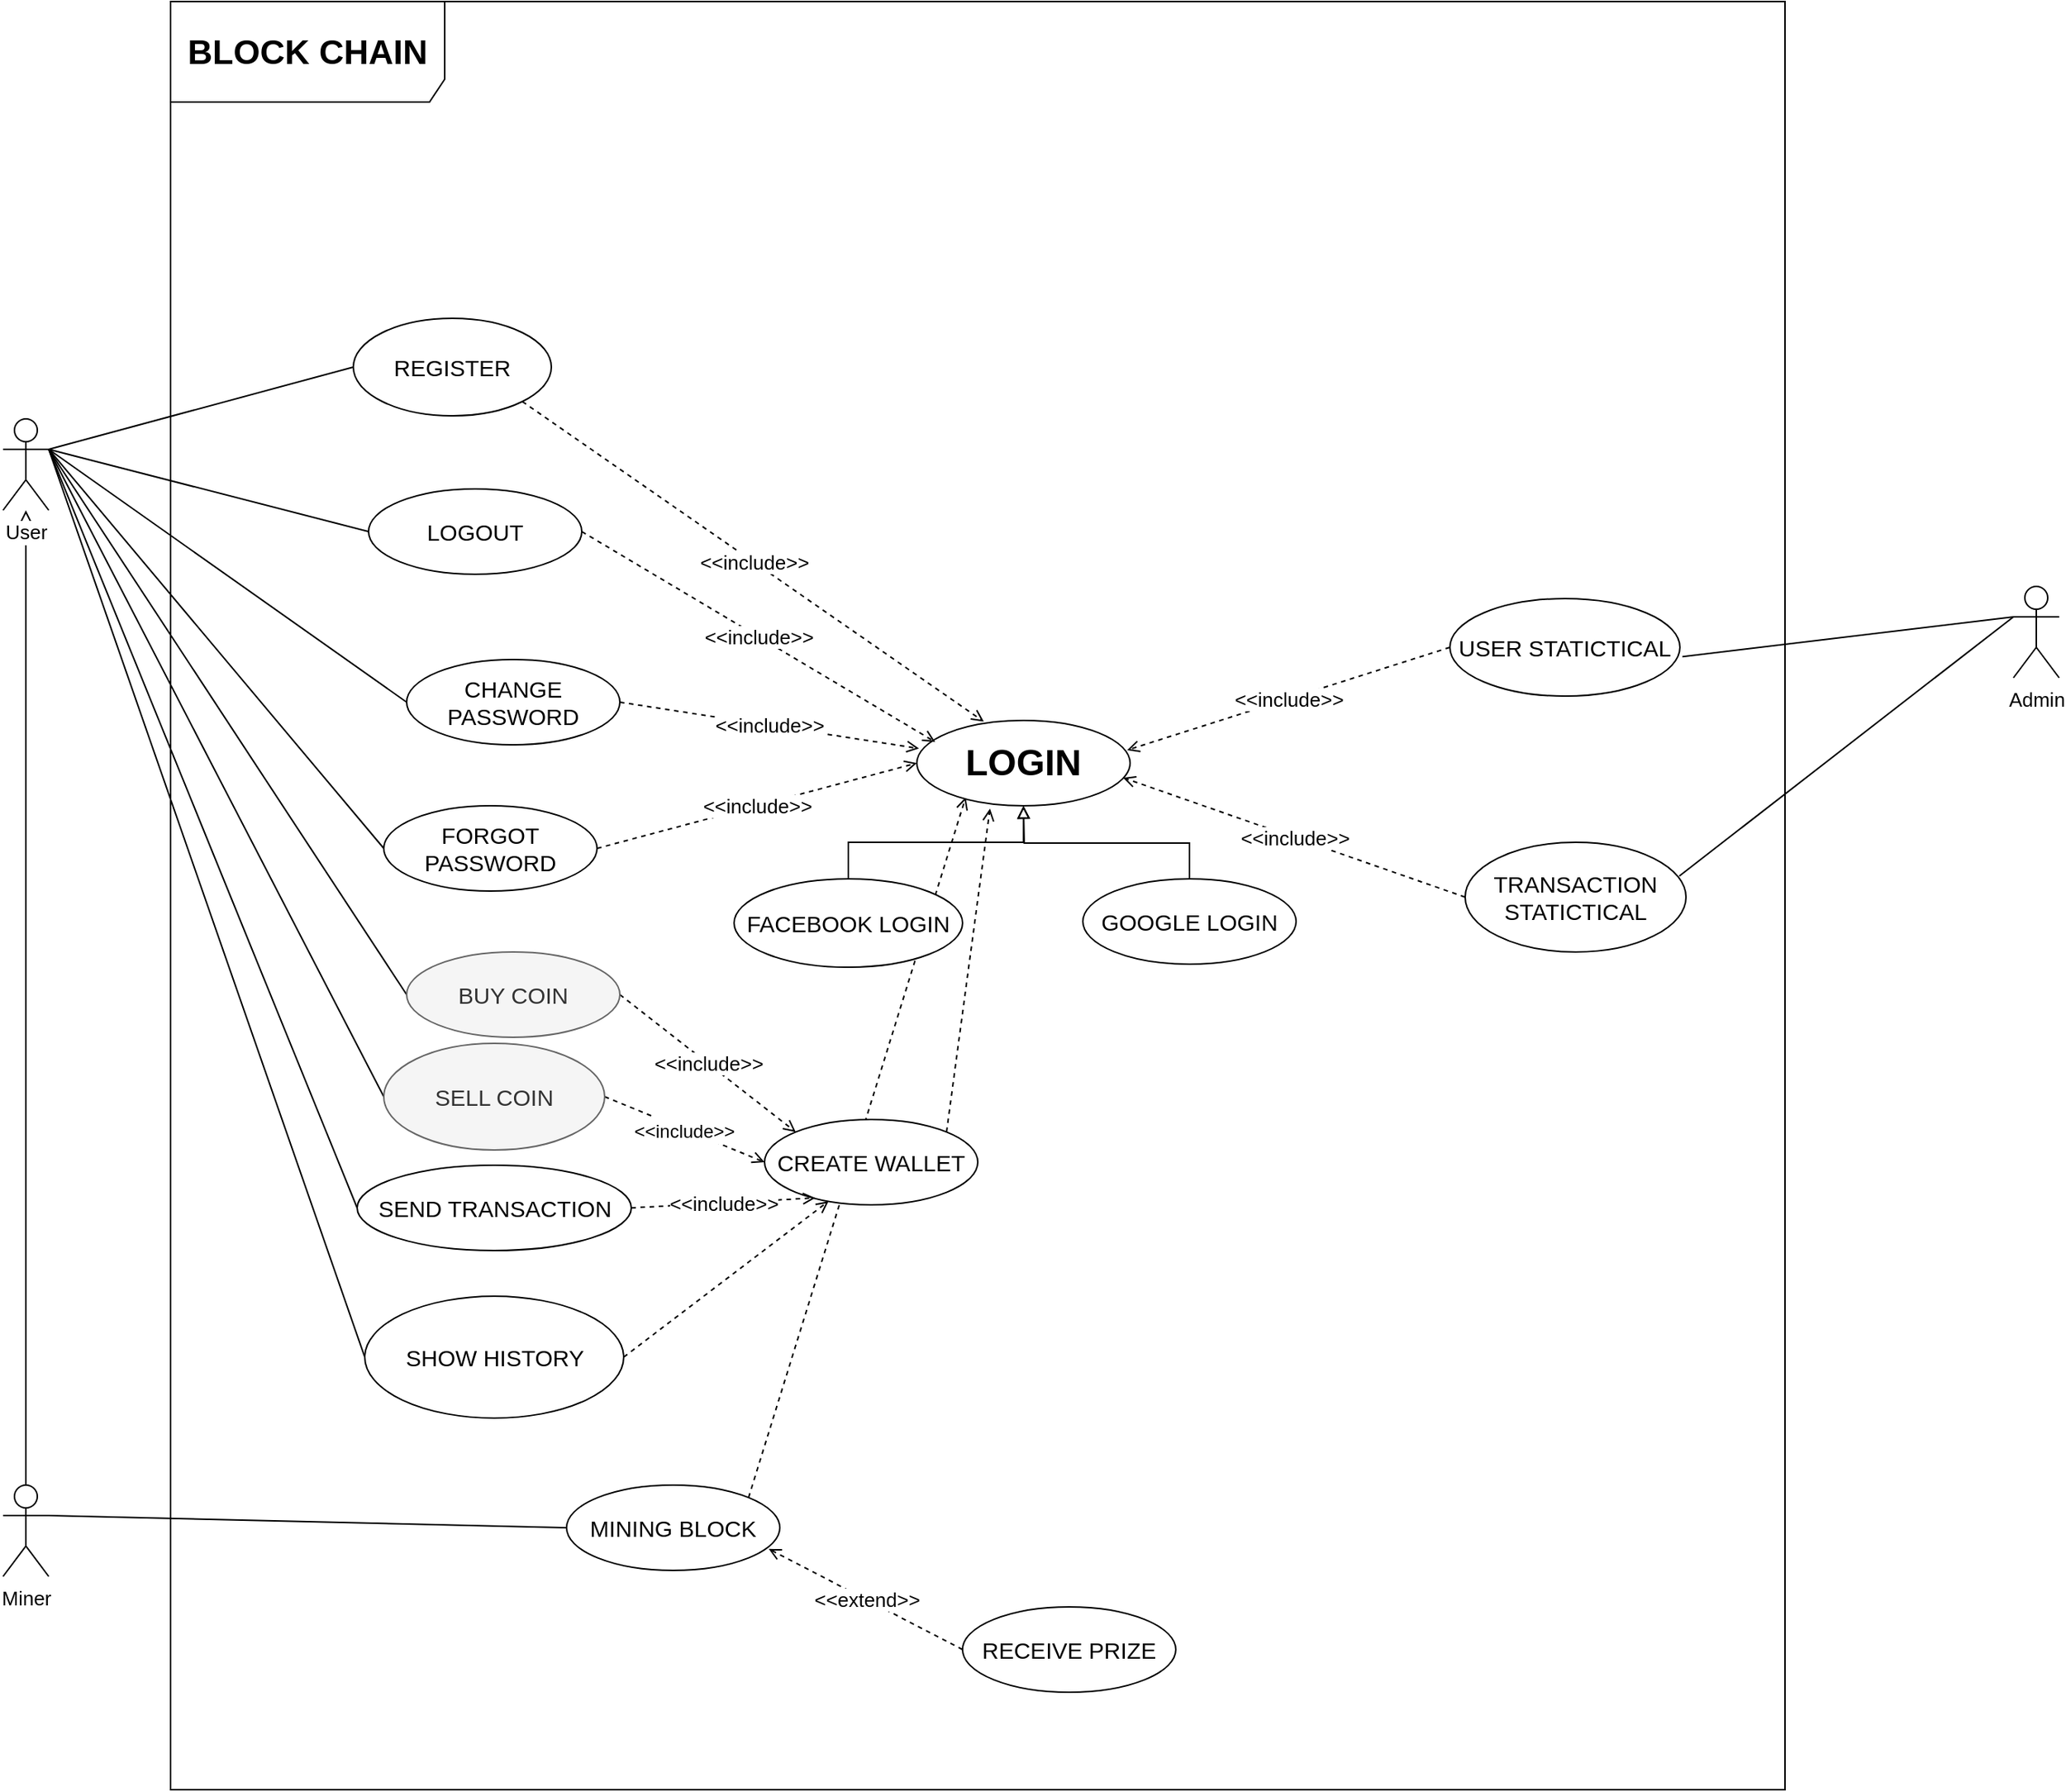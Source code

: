 <mxfile version="12.9.3" type="device"><diagram name="Usecase Diagram" id="e7e014a7-5840-1c2e-5031-d8a46d1fe8dd"><mxGraphModel dx="1920" dy="2031" grid="1" gridSize="10" guides="1" tooltips="1" connect="1" arrows="1" fold="1" page="1" pageScale="1" pageWidth="1169" pageHeight="826" background="#ffffff" math="0" shadow="0"><root><mxCell id="0"/><mxCell id="1" parent="0"/><mxCell id="eGgXoTbHH33ZuK2ZyImY-64" style="rounded=0;orthogonalLoop=1;jettySize=auto;html=1;exitX=1;exitY=0.333;exitDx=0;exitDy=0;exitPerimeter=0;entryX=0;entryY=0.5;entryDx=0;entryDy=0;endArrow=none;endFill=0;fontSize=15;" parent="1" source="eGgXoTbHH33ZuK2ZyImY-41" target="eGgXoTbHH33ZuK2ZyImY-50" edge="1"><mxGeometry relative="1" as="geometry"/></mxCell><mxCell id="eGgXoTbHH33ZuK2ZyImY-65" style="edgeStyle=none;rounded=0;orthogonalLoop=1;jettySize=auto;html=1;exitX=1;exitY=0.333;exitDx=0;exitDy=0;exitPerimeter=0;entryX=0;entryY=0.5;entryDx=0;entryDy=0;endArrow=none;endFill=0;fontSize=15;" parent="1" source="eGgXoTbHH33ZuK2ZyImY-41" target="eGgXoTbHH33ZuK2ZyImY-51" edge="1"><mxGeometry relative="1" as="geometry"/></mxCell><mxCell id="eGgXoTbHH33ZuK2ZyImY-66" style="edgeStyle=none;rounded=0;orthogonalLoop=1;jettySize=auto;html=1;exitX=1;exitY=0.333;exitDx=0;exitDy=0;exitPerimeter=0;entryX=0;entryY=0.5;entryDx=0;entryDy=0;endArrow=none;endFill=0;fontSize=15;" parent="1" source="eGgXoTbHH33ZuK2ZyImY-41" target="eGgXoTbHH33ZuK2ZyImY-52" edge="1"><mxGeometry relative="1" as="geometry"/></mxCell><mxCell id="eGgXoTbHH33ZuK2ZyImY-67" style="edgeStyle=none;rounded=0;orthogonalLoop=1;jettySize=auto;html=1;exitX=1;exitY=0.333;exitDx=0;exitDy=0;exitPerimeter=0;entryX=0;entryY=0.5;entryDx=0;entryDy=0;endArrow=none;endFill=0;fontSize=15;" parent="1" source="eGgXoTbHH33ZuK2ZyImY-41" target="eGgXoTbHH33ZuK2ZyImY-53" edge="1"><mxGeometry relative="1" as="geometry"/></mxCell><mxCell id="eGgXoTbHH33ZuK2ZyImY-71" style="edgeStyle=none;rounded=0;orthogonalLoop=1;jettySize=auto;html=1;exitX=1;exitY=0.333;exitDx=0;exitDy=0;exitPerimeter=0;entryX=0;entryY=0.5;entryDx=0;entryDy=0;endArrow=none;endFill=0;fontSize=15;" parent="1" source="eGgXoTbHH33ZuK2ZyImY-41" target="eGgXoTbHH33ZuK2ZyImY-56" edge="1"><mxGeometry relative="1" as="geometry"/></mxCell><mxCell id="eGgXoTbHH33ZuK2ZyImY-85" style="edgeStyle=none;rounded=0;orthogonalLoop=1;jettySize=auto;html=1;exitX=1;exitY=0.333;exitDx=0;exitDy=0;exitPerimeter=0;entryX=0;entryY=0.5;entryDx=0;entryDy=0;startArrow=none;startFill=0;endArrow=none;endFill=0;fontSize=15;" parent="1" source="eGgXoTbHH33ZuK2ZyImY-41" target="eGgXoTbHH33ZuK2ZyImY-55" edge="1"><mxGeometry relative="1" as="geometry"/></mxCell><mxCell id="eGgXoTbHH33ZuK2ZyImY-86" style="edgeStyle=none;rounded=0;orthogonalLoop=1;jettySize=auto;html=1;entryX=0.5;entryY=0;entryDx=0;entryDy=0;entryPerimeter=0;startArrow=block;startFill=0;endArrow=none;endFill=0;fontSize=15;" parent="1" source="eGgXoTbHH33ZuK2ZyImY-41" target="eGgXoTbHH33ZuK2ZyImY-45" edge="1"><mxGeometry relative="1" as="geometry"><mxPoint x="100" y="330" as="sourcePoint"/></mxGeometry></mxCell><mxCell id="8vh9MfGOUoLX1QKdBsQx-3" style="rounded=0;orthogonalLoop=1;jettySize=auto;html=1;exitX=1;exitY=0.333;exitDx=0;exitDy=0;exitPerimeter=0;entryX=0;entryY=0.5;entryDx=0;entryDy=0;endArrow=none;endFill=0;fontSize=15;" edge="1" parent="1" source="eGgXoTbHH33ZuK2ZyImY-41" target="8vh9MfGOUoLX1QKdBsQx-2"><mxGeometry relative="1" as="geometry"/></mxCell><mxCell id="8vh9MfGOUoLX1QKdBsQx-6" style="edgeStyle=none;rounded=0;orthogonalLoop=1;jettySize=auto;html=1;exitX=1;exitY=0.333;exitDx=0;exitDy=0;exitPerimeter=0;entryX=0;entryY=0.5;entryDx=0;entryDy=0;endArrow=none;endFill=0;fontSize=15;" edge="1" parent="1" source="eGgXoTbHH33ZuK2ZyImY-41" target="8vh9MfGOUoLX1QKdBsQx-5"><mxGeometry relative="1" as="geometry"/></mxCell><mxCell id="eGgXoTbHH33ZuK2ZyImY-41" value="User" style="shape=umlActor;verticalLabelPosition=bottom;labelBackgroundColor=#ffffff;verticalAlign=top;html=1;fontSize=13;" parent="1" vertex="1"><mxGeometry x="180" y="170" width="30" height="60" as="geometry"/></mxCell><mxCell id="eGgXoTbHH33ZuK2ZyImY-69" style="edgeStyle=none;rounded=0;orthogonalLoop=1;jettySize=auto;html=1;exitX=1;exitY=0.333;exitDx=0;exitDy=0;exitPerimeter=0;entryX=0;entryY=0.5;entryDx=0;entryDy=0;endArrow=none;endFill=0;fontSize=15;" parent="1" source="eGgXoTbHH33ZuK2ZyImY-45" target="eGgXoTbHH33ZuK2ZyImY-57" edge="1"><mxGeometry relative="1" as="geometry"/></mxCell><mxCell id="eGgXoTbHH33ZuK2ZyImY-45" value="Miner" style="shape=umlActor;verticalLabelPosition=bottom;labelBackgroundColor=#ffffff;verticalAlign=top;html=1;fontSize=13;" parent="1" vertex="1"><mxGeometry x="180" y="870" width="30" height="60" as="geometry"/></mxCell><mxCell id="eGgXoTbHH33ZuK2ZyImY-101" style="edgeStyle=none;rounded=0;orthogonalLoop=1;jettySize=auto;html=1;exitX=0;exitY=0.333;exitDx=0;exitDy=0;exitPerimeter=0;entryX=1.011;entryY=0.596;entryDx=0;entryDy=0;entryPerimeter=0;startArrow=none;startFill=0;endArrow=none;endFill=0;strokeWidth=1;fontSize=15;" parent="1" source="eGgXoTbHH33ZuK2ZyImY-46" target="eGgXoTbHH33ZuK2ZyImY-59" edge="1"><mxGeometry relative="1" as="geometry"/></mxCell><mxCell id="eGgXoTbHH33ZuK2ZyImY-102" style="edgeStyle=none;rounded=0;orthogonalLoop=1;jettySize=auto;html=1;exitX=0;exitY=0.333;exitDx=0;exitDy=0;exitPerimeter=0;entryX=0.97;entryY=0.307;entryDx=0;entryDy=0;entryPerimeter=0;startArrow=none;startFill=0;endArrow=none;endFill=0;strokeWidth=1;fontSize=15;" parent="1" source="eGgXoTbHH33ZuK2ZyImY-46" target="eGgXoTbHH33ZuK2ZyImY-60" edge="1"><mxGeometry relative="1" as="geometry"/></mxCell><mxCell id="eGgXoTbHH33ZuK2ZyImY-46" value="Admin" style="shape=umlActor;verticalLabelPosition=bottom;labelBackgroundColor=#ffffff;verticalAlign=top;html=1;fontSize=13;" parent="1" vertex="1"><mxGeometry x="1500" y="280" width="30" height="60" as="geometry"/></mxCell><mxCell id="eGgXoTbHH33ZuK2ZyImY-106" value="" style="group" parent="1" vertex="1" connectable="0"><mxGeometry x="290" y="-80" width="1060" height="1150" as="geometry"/></mxCell><mxCell id="eGgXoTbHH33ZuK2ZyImY-105" value="&lt;h2&gt;BLOCK CHAIN&lt;/h2&gt;" style="shape=umlFrame;whiteSpace=wrap;html=1;fontSize=15;width=180;height=66;" parent="eGgXoTbHH33ZuK2ZyImY-106" vertex="1"><mxGeometry y="-24" width="1060" height="1174" as="geometry"/></mxCell><mxCell id="8vh9MfGOUoLX1QKdBsQx-4" value="&lt;font style=&quot;font-size: 12px&quot;&gt;&amp;lt;&amp;lt;include&amp;gt;&amp;gt;&lt;/font&gt;" style="edgeStyle=none;rounded=0;orthogonalLoop=1;jettySize=auto;html=1;exitX=1;exitY=0.5;exitDx=0;exitDy=0;entryX=0;entryY=0.5;entryDx=0;entryDy=0;endArrow=open;endFill=0;fontSize=15;dashed=1;" edge="1" parent="eGgXoTbHH33ZuK2ZyImY-106" source="8vh9MfGOUoLX1QKdBsQx-2" target="eGgXoTbHH33ZuK2ZyImY-54"><mxGeometry relative="1" as="geometry"/></mxCell><mxCell id="eGgXoTbHH33ZuK2ZyImY-99" style="edgeStyle=none;rounded=0;orthogonalLoop=1;jettySize=auto;html=1;exitX=1;exitY=0;exitDx=0;exitDy=0;entryX=0.343;entryY=1.033;entryDx=0;entryDy=0;entryPerimeter=0;startArrow=none;startFill=0;endArrow=open;endFill=0;strokeWidth=1;fontSize=15;dashed=1;" parent="eGgXoTbHH33ZuK2ZyImY-106" source="eGgXoTbHH33ZuK2ZyImY-54" target="eGgXoTbHH33ZuK2ZyImY-47" edge="1"><mxGeometry relative="1" as="geometry"/></mxCell><mxCell id="eGgXoTbHH33ZuK2ZyImY-100" style="edgeStyle=none;rounded=0;orthogonalLoop=1;jettySize=auto;html=1;exitX=1;exitY=0;exitDx=0;exitDy=0;entryX=0.229;entryY=0.9;entryDx=0;entryDy=0;entryPerimeter=0;startArrow=none;startFill=0;endArrow=open;endFill=0;strokeWidth=1;fontSize=15;dashed=1;" parent="eGgXoTbHH33ZuK2ZyImY-106" source="eGgXoTbHH33ZuK2ZyImY-57" target="eGgXoTbHH33ZuK2ZyImY-47" edge="1"><mxGeometry relative="1" as="geometry"/></mxCell><mxCell id="eGgXoTbHH33ZuK2ZyImY-47" value="&lt;h1&gt;&lt;b&gt;LOGIN&lt;/b&gt;&lt;/h1&gt;" style="ellipse;whiteSpace=wrap;html=1;" parent="eGgXoTbHH33ZuK2ZyImY-106" vertex="1"><mxGeometry x="490" y="448" width="140" height="56" as="geometry"/></mxCell><mxCell id="eGgXoTbHH33ZuK2ZyImY-94" value="&amp;lt;&amp;lt;include&amp;gt;&amp;gt;" style="edgeStyle=none;rounded=0;orthogonalLoop=1;jettySize=auto;html=1;exitX=1;exitY=1;exitDx=0;exitDy=0;entryX=0.314;entryY=0.014;entryDx=0;entryDy=0;entryPerimeter=0;startArrow=none;startFill=0;endArrow=open;endFill=0;strokeWidth=1;fontSize=13;dashed=1;" parent="eGgXoTbHH33ZuK2ZyImY-106" source="eGgXoTbHH33ZuK2ZyImY-50" target="eGgXoTbHH33ZuK2ZyImY-47" edge="1"><mxGeometry relative="1" as="geometry"/></mxCell><mxCell id="eGgXoTbHH33ZuK2ZyImY-50" value="REGISTER" style="ellipse;whiteSpace=wrap;html=1;fontSize=15;" parent="eGgXoTbHH33ZuK2ZyImY-106" vertex="1"><mxGeometry x="120" y="184.0" width="130" height="64.0" as="geometry"/></mxCell><mxCell id="eGgXoTbHH33ZuK2ZyImY-95" value="&amp;lt;&amp;lt;include&amp;gt;&amp;gt;" style="edgeStyle=none;rounded=0;orthogonalLoop=1;jettySize=auto;html=1;exitX=1;exitY=0.5;exitDx=0;exitDy=0;entryX=0.086;entryY=0.252;entryDx=0;entryDy=0;entryPerimeter=0;startArrow=none;startFill=0;endArrow=open;endFill=0;strokeWidth=1;fontSize=13;dashed=1;" parent="eGgXoTbHH33ZuK2ZyImY-106" source="eGgXoTbHH33ZuK2ZyImY-51" target="eGgXoTbHH33ZuK2ZyImY-47" edge="1"><mxGeometry relative="1" as="geometry"/></mxCell><mxCell id="eGgXoTbHH33ZuK2ZyImY-51" value="LOGOUT" style="ellipse;whiteSpace=wrap;html=1;fontSize=15;" parent="eGgXoTbHH33ZuK2ZyImY-106" vertex="1"><mxGeometry x="130" y="296.0" width="140" height="56" as="geometry"/></mxCell><mxCell id="eGgXoTbHH33ZuK2ZyImY-96" value="&amp;lt;&amp;lt;include&amp;gt;&amp;gt;" style="edgeStyle=none;rounded=0;orthogonalLoop=1;jettySize=auto;html=1;exitX=1;exitY=0.5;exitDx=0;exitDy=0;entryX=0.01;entryY=0.329;entryDx=0;entryDy=0;entryPerimeter=0;startArrow=none;startFill=0;endArrow=open;endFill=0;strokeWidth=1;fontSize=13;dashed=1;" parent="eGgXoTbHH33ZuK2ZyImY-106" source="eGgXoTbHH33ZuK2ZyImY-52" target="eGgXoTbHH33ZuK2ZyImY-47" edge="1"><mxGeometry relative="1" as="geometry"/></mxCell><mxCell id="eGgXoTbHH33ZuK2ZyImY-52" value="CHANGE PASSWORD" style="ellipse;whiteSpace=wrap;html=1;fontSize=15;" parent="eGgXoTbHH33ZuK2ZyImY-106" vertex="1"><mxGeometry x="155" y="408.0" width="140" height="56" as="geometry"/></mxCell><mxCell id="eGgXoTbHH33ZuK2ZyImY-97" value="&amp;lt;&amp;lt;include&amp;gt;&amp;gt;" style="edgeStyle=none;rounded=0;orthogonalLoop=1;jettySize=auto;html=1;exitX=1;exitY=0.5;exitDx=0;exitDy=0;entryX=0;entryY=0.5;entryDx=0;entryDy=0;startArrow=none;startFill=0;endArrow=open;endFill=0;strokeWidth=1;fontSize=13;dashed=1;" parent="eGgXoTbHH33ZuK2ZyImY-106" source="eGgXoTbHH33ZuK2ZyImY-53" target="eGgXoTbHH33ZuK2ZyImY-47" edge="1"><mxGeometry relative="1" as="geometry"/></mxCell><mxCell id="eGgXoTbHH33ZuK2ZyImY-53" value="FORGOT PASSWORD" style="ellipse;whiteSpace=wrap;html=1;fontSize=15;" parent="eGgXoTbHH33ZuK2ZyImY-106" vertex="1"><mxGeometry x="140" y="504.0" width="140" height="56" as="geometry"/></mxCell><mxCell id="eGgXoTbHH33ZuK2ZyImY-54" value="CREATE WALLET" style="ellipse;whiteSpace=wrap;html=1;fontSize=15;" parent="eGgXoTbHH33ZuK2ZyImY-106" vertex="1"><mxGeometry x="390" y="710.0" width="140" height="56" as="geometry"/></mxCell><mxCell id="eGgXoTbHH33ZuK2ZyImY-75" value="&amp;lt;&amp;lt;include&amp;gt;&amp;gt;" style="edgeStyle=none;rounded=0;orthogonalLoop=1;jettySize=auto;html=1;exitX=1;exitY=0.5;exitDx=0;exitDy=0;entryX=0.238;entryY=0.919;entryDx=0;entryDy=0;entryPerimeter=0;startArrow=none;startFill=0;endArrow=open;endFill=0;fontSize=13;dashed=1;strokeWidth=1;" parent="eGgXoTbHH33ZuK2ZyImY-106" source="eGgXoTbHH33ZuK2ZyImY-55" target="eGgXoTbHH33ZuK2ZyImY-54" edge="1"><mxGeometry relative="1" as="geometry"/></mxCell><mxCell id="eGgXoTbHH33ZuK2ZyImY-55" value="SEND TRANSACTION" style="ellipse;whiteSpace=wrap;html=1;fontSize=15;" parent="eGgXoTbHH33ZuK2ZyImY-106" vertex="1"><mxGeometry x="122.5" y="740.0" width="180" height="56" as="geometry"/></mxCell><mxCell id="eGgXoTbHH33ZuK2ZyImY-72" value="&amp;lt;&amp;lt;include&amp;gt;&amp;gt;" style="edgeStyle=none;rounded=0;orthogonalLoop=1;jettySize=auto;html=1;exitX=1;exitY=0.5;exitDx=0;exitDy=0;entryX=0;entryY=0;entryDx=0;entryDy=0;endArrow=open;endFill=0;fontSize=13;dashed=1;" parent="eGgXoTbHH33ZuK2ZyImY-106" source="eGgXoTbHH33ZuK2ZyImY-56" target="eGgXoTbHH33ZuK2ZyImY-54" edge="1"><mxGeometry relative="1" as="geometry"/></mxCell><mxCell id="eGgXoTbHH33ZuK2ZyImY-56" value="BUY COIN" style="ellipse;whiteSpace=wrap;html=1;fontSize=15;fillColor=#f5f5f5;strokeColor=#666666;fontColor=#333333;" parent="eGgXoTbHH33ZuK2ZyImY-106" vertex="1"><mxGeometry x="155" y="600" width="140" height="56" as="geometry"/></mxCell><mxCell id="eGgXoTbHH33ZuK2ZyImY-57" value="MINING BLOCK" style="ellipse;whiteSpace=wrap;html=1;fontSize=15;" parent="eGgXoTbHH33ZuK2ZyImY-106" vertex="1"><mxGeometry x="260" y="950.0" width="140" height="56" as="geometry"/></mxCell><mxCell id="eGgXoTbHH33ZuK2ZyImY-80" value="&lt;font style=&quot;font-size: 13px;&quot;&gt;&amp;lt;&amp;lt;extend&amp;gt;&amp;gt;&lt;/font&gt;" style="edgeStyle=none;rounded=0;orthogonalLoop=1;jettySize=auto;html=1;exitX=0;exitY=0.5;exitDx=0;exitDy=0;entryX=0.948;entryY=0.748;entryDx=0;entryDy=0;entryPerimeter=0;startArrow=none;startFill=0;endArrow=open;endFill=0;fontSize=13;dashed=1;" parent="eGgXoTbHH33ZuK2ZyImY-106" source="eGgXoTbHH33ZuK2ZyImY-58" target="eGgXoTbHH33ZuK2ZyImY-57" edge="1"><mxGeometry relative="1" as="geometry"/></mxCell><mxCell id="eGgXoTbHH33ZuK2ZyImY-58" value="RECEIVE PRIZE" style="ellipse;whiteSpace=wrap;html=1;fontSize=15;" parent="eGgXoTbHH33ZuK2ZyImY-106" vertex="1"><mxGeometry x="520" y="1030" width="140" height="56" as="geometry"/></mxCell><mxCell id="eGgXoTbHH33ZuK2ZyImY-103" value="&amp;lt;&amp;lt;include&amp;gt;&amp;gt;" style="edgeStyle=none;rounded=0;orthogonalLoop=1;jettySize=auto;html=1;exitX=0;exitY=0.5;exitDx=0;exitDy=0;entryX=0.986;entryY=0.348;entryDx=0;entryDy=0;entryPerimeter=0;startArrow=none;startFill=0;endArrow=open;endFill=0;strokeWidth=1;fontSize=13;dashed=1;" parent="eGgXoTbHH33ZuK2ZyImY-106" source="eGgXoTbHH33ZuK2ZyImY-59" target="eGgXoTbHH33ZuK2ZyImY-47" edge="1"><mxGeometry relative="1" as="geometry"/></mxCell><mxCell id="eGgXoTbHH33ZuK2ZyImY-59" value="USER STATICTICAL" style="ellipse;whiteSpace=wrap;html=1;fontSize=15;" parent="eGgXoTbHH33ZuK2ZyImY-106" vertex="1"><mxGeometry x="840" y="368.0" width="151" height="64.0" as="geometry"/></mxCell><mxCell id="eGgXoTbHH33ZuK2ZyImY-104" value="&amp;lt;&amp;lt;include&amp;gt;&amp;gt;" style="edgeStyle=none;rounded=0;orthogonalLoop=1;jettySize=auto;html=1;exitX=0;exitY=0.5;exitDx=0;exitDy=0;entryX=0.967;entryY=0.671;entryDx=0;entryDy=0;entryPerimeter=0;startArrow=none;startFill=0;endArrow=open;endFill=0;strokeWidth=1;fontSize=13;dashed=1;" parent="eGgXoTbHH33ZuK2ZyImY-106" source="eGgXoTbHH33ZuK2ZyImY-60" target="eGgXoTbHH33ZuK2ZyImY-47" edge="1"><mxGeometry relative="1" as="geometry"/></mxCell><mxCell id="eGgXoTbHH33ZuK2ZyImY-60" value="TRANSACTION STATICTICAL" style="ellipse;whiteSpace=wrap;html=1;fontSize=15;" parent="eGgXoTbHH33ZuK2ZyImY-106" vertex="1"><mxGeometry x="850" y="528.0" width="145" height="72.0" as="geometry"/></mxCell><mxCell id="eGgXoTbHH33ZuK2ZyImY-91" style="edgeStyle=orthogonalEdgeStyle;rounded=0;orthogonalLoop=1;jettySize=auto;html=1;exitX=0.5;exitY=0;exitDx=0;exitDy=0;entryX=0.5;entryY=1;entryDx=0;entryDy=0;startArrow=none;startFill=0;endArrow=block;endFill=0;strokeWidth=1;fontSize=15;" parent="eGgXoTbHH33ZuK2ZyImY-106" source="eGgXoTbHH33ZuK2ZyImY-89" target="eGgXoTbHH33ZuK2ZyImY-47" edge="1"><mxGeometry relative="1" as="geometry"/></mxCell><mxCell id="eGgXoTbHH33ZuK2ZyImY-89" value="FACEBOOK LOGIN" style="ellipse;whiteSpace=wrap;html=1;fontSize=15;" parent="eGgXoTbHH33ZuK2ZyImY-106" vertex="1"><mxGeometry x="370" y="552" width="150" height="58" as="geometry"/></mxCell><mxCell id="eGgXoTbHH33ZuK2ZyImY-92" style="edgeStyle=orthogonalEdgeStyle;rounded=0;orthogonalLoop=1;jettySize=auto;html=1;exitX=0.5;exitY=0;exitDx=0;exitDy=0;startArrow=none;startFill=0;endArrow=block;endFill=0;strokeWidth=1;fontSize=15;" parent="eGgXoTbHH33ZuK2ZyImY-106" source="eGgXoTbHH33ZuK2ZyImY-90" edge="1"><mxGeometry relative="1" as="geometry"><mxPoint x="560" y="504.0" as="targetPoint"/></mxGeometry></mxCell><mxCell id="eGgXoTbHH33ZuK2ZyImY-90" value="GOOGLE LOGIN" style="ellipse;whiteSpace=wrap;html=1;fontSize=15;" parent="eGgXoTbHH33ZuK2ZyImY-106" vertex="1"><mxGeometry x="599" y="552" width="140" height="56" as="geometry"/></mxCell><mxCell id="8vh9MfGOUoLX1QKdBsQx-2" value="SELL COIN" style="ellipse;whiteSpace=wrap;html=1;fontSize=15;fillColor=#f5f5f5;strokeColor=#666666;fontColor=#333333;" vertex="1" parent="eGgXoTbHH33ZuK2ZyImY-106"><mxGeometry x="140" y="660" width="145" height="70" as="geometry"/></mxCell><mxCell id="8vh9MfGOUoLX1QKdBsQx-7" style="edgeStyle=none;rounded=0;orthogonalLoop=1;jettySize=auto;html=1;exitX=1;exitY=0.5;exitDx=0;exitDy=0;entryX=0.3;entryY=0.958;entryDx=0;entryDy=0;endArrow=open;endFill=0;fontSize=15;dashed=1;entryPerimeter=0;" edge="1" parent="eGgXoTbHH33ZuK2ZyImY-106" source="8vh9MfGOUoLX1QKdBsQx-5" target="eGgXoTbHH33ZuK2ZyImY-54"><mxGeometry relative="1" as="geometry"/></mxCell><mxCell id="8vh9MfGOUoLX1QKdBsQx-5" value="SHOW HISTORY" style="ellipse;whiteSpace=wrap;html=1;fontSize=15;" vertex="1" parent="eGgXoTbHH33ZuK2ZyImY-106"><mxGeometry x="127.5" y="826" width="170" height="80" as="geometry"/></mxCell></root></mxGraphModel></diagram></mxfile>
